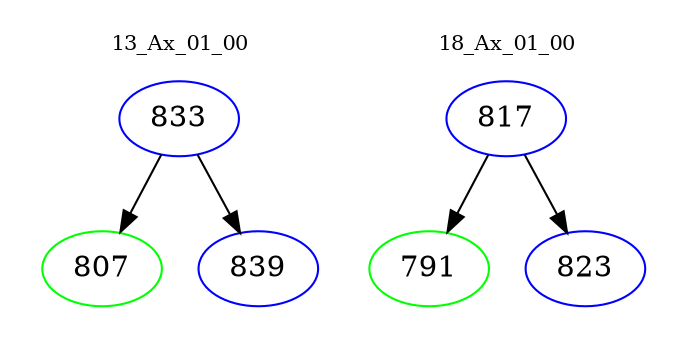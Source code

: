 digraph{
subgraph cluster_0 {
color = white
label = "13_Ax_01_00";
fontsize=10;
T0_833 [label="833", color="blue"]
T0_833 -> T0_807 [color="black"]
T0_807 [label="807", color="green"]
T0_833 -> T0_839 [color="black"]
T0_839 [label="839", color="blue"]
}
subgraph cluster_1 {
color = white
label = "18_Ax_01_00";
fontsize=10;
T1_817 [label="817", color="blue"]
T1_817 -> T1_791 [color="black"]
T1_791 [label="791", color="green"]
T1_817 -> T1_823 [color="black"]
T1_823 [label="823", color="blue"]
}
}
